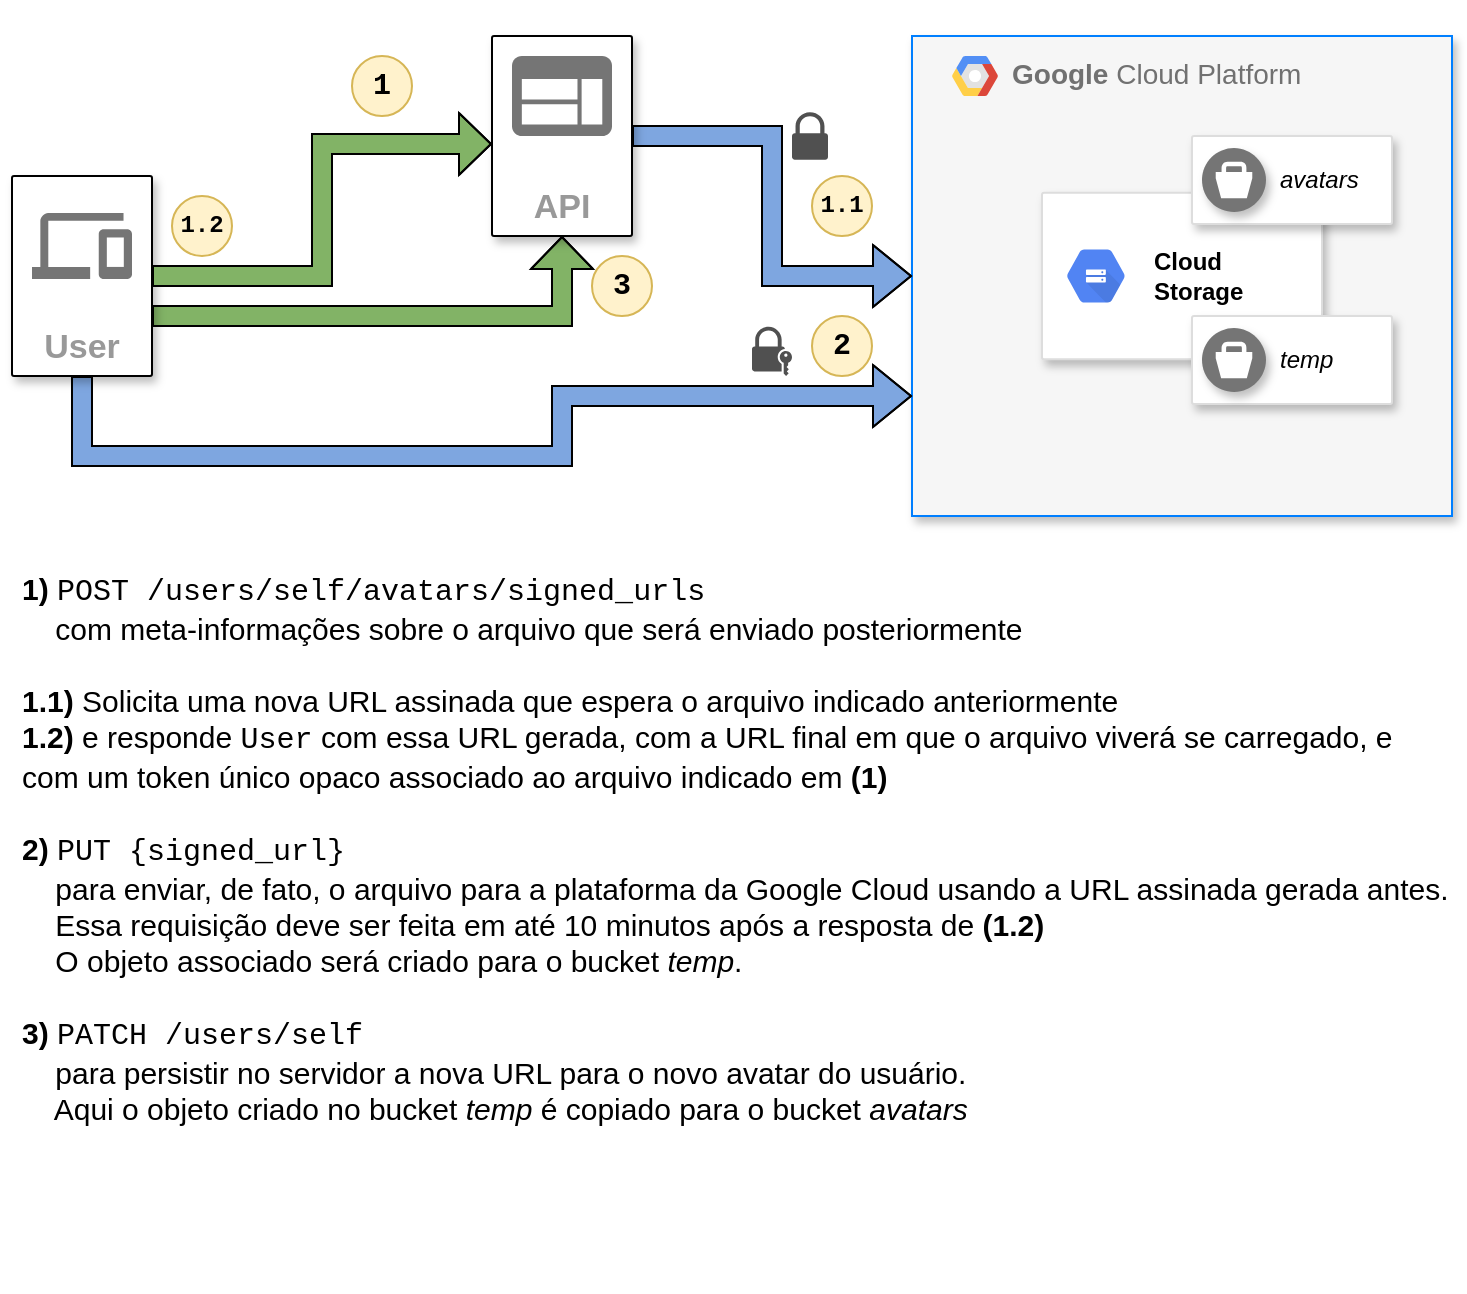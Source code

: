 <mxfile version="18.0.2" type="device"><diagram id="f106602c-feb2-e66a-4537-3a34d633f6aa" name="wip"><mxGraphModel dx="1052" dy="713" grid="0" gridSize="10" guides="1" tooltips="1" connect="1" arrows="1" fold="1" page="1" pageScale="1" pageWidth="1169" pageHeight="827" background="none" math="0" shadow="0"><root><mxCell id="0"/><mxCell id="1" parent="0"/><mxCell id="14" value="&lt;b&gt;Google &lt;/b&gt;Cloud Platform" style="fillColor=#F6F6F6;strokeColor=#007FFF;shadow=1;gradientColor=none;fontSize=14;align=left;spacing=10;fontColor=#717171;9E9E9E;verticalAlign=top;spacingTop=-4;fontStyle=0;spacingLeft=40;html=1;" parent="1" vertex="1"><mxGeometry x="460" y="20" width="270" height="240" as="geometry"/></mxCell><mxCell id="15" value="" style="shape=mxgraph.gcp2.google_cloud_platform;fillColor=#F6F6F6;strokeColor=none;shadow=0;gradientColor=none;" parent="14" vertex="1"><mxGeometry width="23" height="20" relative="1" as="geometry"><mxPoint x="20" y="10" as="offset"/></mxGeometry></mxCell><mxCell id="WgcVeBrCDaVEVBpUPhDv-1048" value="" style="strokeColor=#dddddd;shadow=1;strokeWidth=1;rounded=1;absoluteArcSize=1;arcSize=2;fontStyle=0" parent="14" vertex="1"><mxGeometry x="65" y="78.349" width="140" height="83.302" as="geometry"/></mxCell><mxCell id="WgcVeBrCDaVEVBpUPhDv-1049" value="Cloud&#xA;Storage" style="sketch=0;dashed=0;connectable=0;html=1;fillColor=#5184F3;strokeColor=none;shape=mxgraph.gcp2.hexIcon;prIcon=cloud_storage;part=1;labelPosition=right;verticalLabelPosition=middle;align=left;verticalAlign=middle;spacingLeft=5;fontColor=#000000;fontSize=12;fontStyle=1" parent="WgcVeBrCDaVEVBpUPhDv-1048" vertex="1"><mxGeometry y="0.5" width="44" height="39" relative="1" as="geometry"><mxPoint x="5" y="-19.5" as="offset"/></mxGeometry></mxCell><mxCell id="WgcVeBrCDaVEVBpUPhDv-1056" value="" style="strokeColor=#dddddd;shadow=1;strokeWidth=1;rounded=1;absoluteArcSize=1;arcSize=2;fontSize=17;" parent="14" vertex="1"><mxGeometry x="140" y="50" width="100" height="44" as="geometry"/></mxCell><mxCell id="WgcVeBrCDaVEVBpUPhDv-1057" value="avatars" style="sketch=0;dashed=0;connectable=0;html=1;fillColor=#757575;strokeColor=none;shape=mxgraph.gcp2.bucket;part=1;labelPosition=right;verticalLabelPosition=middle;align=left;verticalAlign=middle;spacingLeft=5;fontSize=12;shadow=1;fontStyle=2" parent="WgcVeBrCDaVEVBpUPhDv-1056" vertex="1"><mxGeometry y="0.5" width="32" height="32" relative="1" as="geometry"><mxPoint x="5" y="-16" as="offset"/></mxGeometry></mxCell><mxCell id="GyVxD3SYnLRQ1uSBWICC-1037" value="" style="strokeColor=#dddddd;shadow=1;strokeWidth=1;rounded=1;absoluteArcSize=1;arcSize=2;fontSize=17;" vertex="1" parent="14"><mxGeometry x="140" y="140" width="100" height="44" as="geometry"/></mxCell><mxCell id="GyVxD3SYnLRQ1uSBWICC-1038" value="temp" style="sketch=0;dashed=0;connectable=0;html=1;fillColor=#757575;strokeColor=none;shape=mxgraph.gcp2.bucket;part=1;labelPosition=right;verticalLabelPosition=middle;align=left;verticalAlign=middle;spacingLeft=5;fontSize=12;shadow=1;fontStyle=2" vertex="1" parent="GyVxD3SYnLRQ1uSBWICC-1037"><mxGeometry y="0.5" width="32" height="32" relative="1" as="geometry"><mxPoint x="5" y="-16" as="offset"/></mxGeometry></mxCell><mxCell id="WgcVeBrCDaVEVBpUPhDv-1055" style="edgeStyle=orthogonalEdgeStyle;shape=flexArrow;rounded=0;orthogonalLoop=1;jettySize=auto;html=1;entryX=0;entryY=0.75;entryDx=0;entryDy=0;fontSize=17;startArrow=none;strokeColor=#000000;strokeWidth=1;fillColor=#7EA6E0;startFill=0;" parent="1" source="1036" target="14" edge="1"><mxGeometry relative="1" as="geometry"><Array as="points"><mxPoint x="45" y="230"/><mxPoint x="285" y="230"/><mxPoint x="285" y="200"/></Array></mxGeometry></mxCell><mxCell id="WgcVeBrCDaVEVBpUPhDv-1067" style="edgeStyle=orthogonalEdgeStyle;shape=flexArrow;rounded=0;orthogonalLoop=1;jettySize=auto;html=1;entryX=0.5;entryY=1;entryDx=0;entryDy=0;fontFamily=Courier New;fontSize=15;fontColor=#000000;startArrow=none;startFill=0;startSize=6;endSize=5;strokeColor=#000000;strokeWidth=1;fillColor=#82B366;" parent="1" source="1036" target="WgcVeBrCDaVEVBpUPhDv-1050" edge="1"><mxGeometry relative="1" as="geometry"><Array as="points"><mxPoint x="285" y="160"/></Array></mxGeometry></mxCell><mxCell id="1036" value="User" style="strokeColor=#000000;fillColor=#ffffff;shadow=1;strokeWidth=1;rounded=1;absoluteArcSize=1;arcSize=2;labelPosition=center;verticalLabelPosition=middle;align=center;verticalAlign=bottom;spacingLeft=0;fontColor=#999999;fontSize=17;whiteSpace=wrap;spacingBottom=2;html=1;fontStyle=1" parent="1" vertex="1"><mxGeometry x="10" y="90" width="70" height="100" as="geometry"/></mxCell><mxCell id="1037" value="" style="dashed=0;connectable=0;html=1;fillColor=#757575;strokeColor=none;shape=mxgraph.gcp2.desktop_and_mobile;part=1;" parent="1036" vertex="1"><mxGeometry x="0.5" width="50" height="33" relative="1" as="geometry"><mxPoint x="-25" y="18.5" as="offset"/></mxGeometry></mxCell><mxCell id="WgcVeBrCDaVEVBpUPhDv-1054" style="edgeStyle=orthogonalEdgeStyle;shape=flexArrow;rounded=0;orthogonalLoop=1;jettySize=auto;html=1;entryX=0;entryY=0.5;entryDx=0;entryDy=0;fontSize=17;strokeColor=default;strokeWidth=1;fillColor=#7EA6E0;startArrow=none;startFill=0;" parent="1" source="WgcVeBrCDaVEVBpUPhDv-1050" target="14" edge="1"><mxGeometry relative="1" as="geometry"/></mxCell><mxCell id="WgcVeBrCDaVEVBpUPhDv-1053" style="edgeStyle=orthogonalEdgeStyle;rounded=0;html=1;labelBackgroundColor=none;startFill=1;endArrow=blockThin;endFill=1;jettySize=auto;orthogonalLoop=1;strokeColor=default;strokeWidth=1;fontSize=12;fontColor=#000000;align=left;dashed=0;fillColor=#82B366;entryX=0;entryY=0.54;entryDx=0;entryDy=0;entryPerimeter=0;shape=flexArrow;startSize=6;endSize=5;" parent="1" source="1036" target="WgcVeBrCDaVEVBpUPhDv-1050" edge="1"><mxGeometry relative="1" as="geometry"><Array as="points"/><mxPoint y="74" as="sourcePoint"/><mxPoint x="160" y="74" as="targetPoint"/></mxGeometry></mxCell><mxCell id="WgcVeBrCDaVEVBpUPhDv-1061" value="" style="group" parent="1" vertex="1" connectable="0"><mxGeometry x="250" y="20" width="70" height="100" as="geometry"/></mxCell><mxCell id="WgcVeBrCDaVEVBpUPhDv-1050" value="API" style="strokeColor=#000000;fillColor=#ffffff;shadow=1;strokeWidth=1;rounded=1;absoluteArcSize=1;arcSize=2;labelPosition=center;verticalLabelPosition=middle;align=center;verticalAlign=bottom;spacingLeft=0;fontColor=#999999;fontSize=17;whiteSpace=wrap;spacingBottom=2;html=1;fontStyle=1" parent="WgcVeBrCDaVEVBpUPhDv-1061" vertex="1"><mxGeometry width="70" height="100" as="geometry"/></mxCell><mxCell id="WgcVeBrCDaVEVBpUPhDv-1060" value="" style="sketch=0;dashed=0;connectable=0;html=1;fillColor=#757575;strokeColor=none;shape=mxgraph.gcp2.application;part=1;shadow=0;fontSize=17;fontColor=#000000;" parent="WgcVeBrCDaVEVBpUPhDv-1061" vertex="1"><mxGeometry x="10" y="10" width="50" height="40" as="geometry"/></mxCell><mxCell id="WgcVeBrCDaVEVBpUPhDv-1063" value="1" style="ellipse;whiteSpace=wrap;html=1;shadow=0;fontSize=15;strokeColor=#d6b656;fillColor=#fff2cc;fontFamily=Courier New;fontStyle=1" parent="1" vertex="1"><mxGeometry x="180" y="30" width="30" height="30" as="geometry"/></mxCell><mxCell id="WgcVeBrCDaVEVBpUPhDv-1064" value="1.1" style="ellipse;whiteSpace=wrap;html=1;shadow=0;fontSize=12;strokeColor=#d6b656;fillColor=#fff2cc;fontFamily=Courier New;fontStyle=1" parent="1" vertex="1"><mxGeometry x="410" y="90" width="30" height="30" as="geometry"/></mxCell><mxCell id="WgcVeBrCDaVEVBpUPhDv-1066" value="2" style="ellipse;whiteSpace=wrap;html=1;shadow=0;fontSize=15;strokeColor=#d6b656;fillColor=#fff2cc;fontFamily=Courier New;fontStyle=1" parent="1" vertex="1"><mxGeometry x="410" y="160" width="30" height="30" as="geometry"/></mxCell><mxCell id="WgcVeBrCDaVEVBpUPhDv-1068" value="3" style="ellipse;whiteSpace=wrap;html=1;shadow=0;fontSize=15;strokeColor=#d6b656;fillColor=#fff2cc;fontFamily=Courier New;fontStyle=1" parent="1" vertex="1"><mxGeometry x="300" y="130" width="30" height="30" as="geometry"/></mxCell><mxCell id="WgcVeBrCDaVEVBpUPhDv-1069" value="" style="sketch=0;pointerEvents=1;shadow=0;dashed=0;html=1;strokeColor=none;fillColor=#505050;labelPosition=center;verticalLabelPosition=bottom;verticalAlign=top;outlineConnect=0;align=center;shape=mxgraph.office.security.lock_protected;fontFamily=Courier New;fontSize=15;fontColor=#000000;" parent="1" vertex="1"><mxGeometry x="400" y="58.1" width="18" height="23.79" as="geometry"/></mxCell><mxCell id="WgcVeBrCDaVEVBpUPhDv-1070" value="" style="sketch=0;pointerEvents=1;shadow=0;dashed=0;html=1;strokeColor=none;fillColor=#505050;labelPosition=center;verticalLabelPosition=bottom;verticalAlign=top;outlineConnect=0;align=center;shape=mxgraph.office.security.lock_with_key_security;fontFamily=Courier New;fontSize=15;fontColor=#000000;" parent="1" vertex="1"><mxGeometry x="380" y="165.32" width="20" height="24.68" as="geometry"/></mxCell><mxCell id="WgcVeBrCDaVEVBpUPhDv-1074" value="&lt;b&gt;1)&lt;/b&gt; &lt;font face=&quot;Courier New&quot;&gt;POST /users/self/avatars/signed_urls&lt;/font&gt;&lt;br&gt;&lt;div&gt;&amp;nbsp;&amp;nbsp;&amp;nbsp; com meta-informações sobre o arquivo que será enviado posteriormente&lt;/div&gt;&lt;div&gt;&lt;br&gt;&lt;/div&gt;&lt;div&gt;&lt;b&gt;1.1)&lt;/b&gt; Solicita uma nova URL assinada que espera o arquivo indicado anteriormente&lt;/div&gt;&lt;div&gt;&lt;b&gt;1.2)&lt;/b&gt; e responde &lt;font face=&quot;Courier New&quot;&gt;User&lt;/font&gt; com essa URL gerada, com a URL final em que o arquivo viverá se carregado, e com um token único opaco associado ao arquivo indicado em &lt;b&gt;(1)&lt;/b&gt;&lt;/div&gt;&lt;div&gt;&lt;br&gt;&lt;/div&gt;&lt;div&gt;&lt;b&gt;2) &lt;/b&gt;&lt;font face=&quot;Courier New&quot;&gt;PUT {signed_url}&lt;/font&gt;&lt;/div&gt;&lt;div&gt;&amp;nbsp;&amp;nbsp;&amp;nbsp; para enviar, de fato, o arquivo para a plataforma da Google Cloud usando a URL assinada gerada antes.&lt;/div&gt;&lt;div&gt;&amp;nbsp;&amp;nbsp;&amp;nbsp; Essa requisição deve ser feita em até 10 minutos após a resposta de &lt;b&gt;(1.2)&lt;/b&gt;&lt;/div&gt;&lt;div&gt;&lt;b&gt;&amp;nbsp;&amp;nbsp;&amp;nbsp; &lt;/b&gt;O objeto associado será criado para o bucket &lt;i&gt;temp&lt;/i&gt;.&lt;b&gt;&lt;br&gt;&lt;/b&gt;&lt;/div&gt;&lt;div&gt;&lt;br&gt;&lt;/div&gt;&lt;div&gt;&lt;b&gt;3)&lt;/b&gt; &lt;font face=&quot;Courier New&quot;&gt;PATCH /users/self&lt;/font&gt;&lt;/div&gt;&lt;div&gt;&amp;nbsp;&amp;nbsp;&amp;nbsp; para persistir no servidor a nova URL para o novo avatar do usuário.&lt;/div&gt;&lt;div&gt;&amp;nbsp;&amp;nbsp;&amp;nbsp; Aqui o objeto criado no bucket &lt;i&gt;temp&lt;/i&gt; é copiado para o bucket &lt;i&gt;avatars&lt;/i&gt;&lt;br&gt;&lt;/div&gt;" style="text;html=1;strokeColor=none;fillColor=none;spacing=5;spacingTop=-20;whiteSpace=wrap;overflow=hidden;rounded=0;shadow=0;fontFamily=Helvetica;fontSize=15;fontColor=#000000;verticalAlign=top;horizontal=1;" parent="1" vertex="1"><mxGeometry x="10" y="298" width="724" height="350" as="geometry"/></mxCell><mxCell id="WgcVeBrCDaVEVBpUPhDv-1075" value="1.2" style="ellipse;whiteSpace=wrap;html=1;shadow=0;fontSize=12;strokeColor=#d6b656;fillColor=#fff2cc;fontFamily=Courier New;fontStyle=1" parent="1" vertex="1"><mxGeometry x="90" y="100" width="30" height="30" as="geometry"/></mxCell><mxCell id="WgcVeBrCDaVEVBpUPhDv-1076" value="" style="whiteSpace=wrap;html=1;shadow=0;fontFamily=Courier New;fontSize=15;fontColor=#000000;strokeColor=none;fillColor=none;" parent="1" vertex="1"><mxGeometry x="4" y="2" width="120" height="16" as="geometry"/></mxCell></root></mxGraphModel></diagram></mxfile>